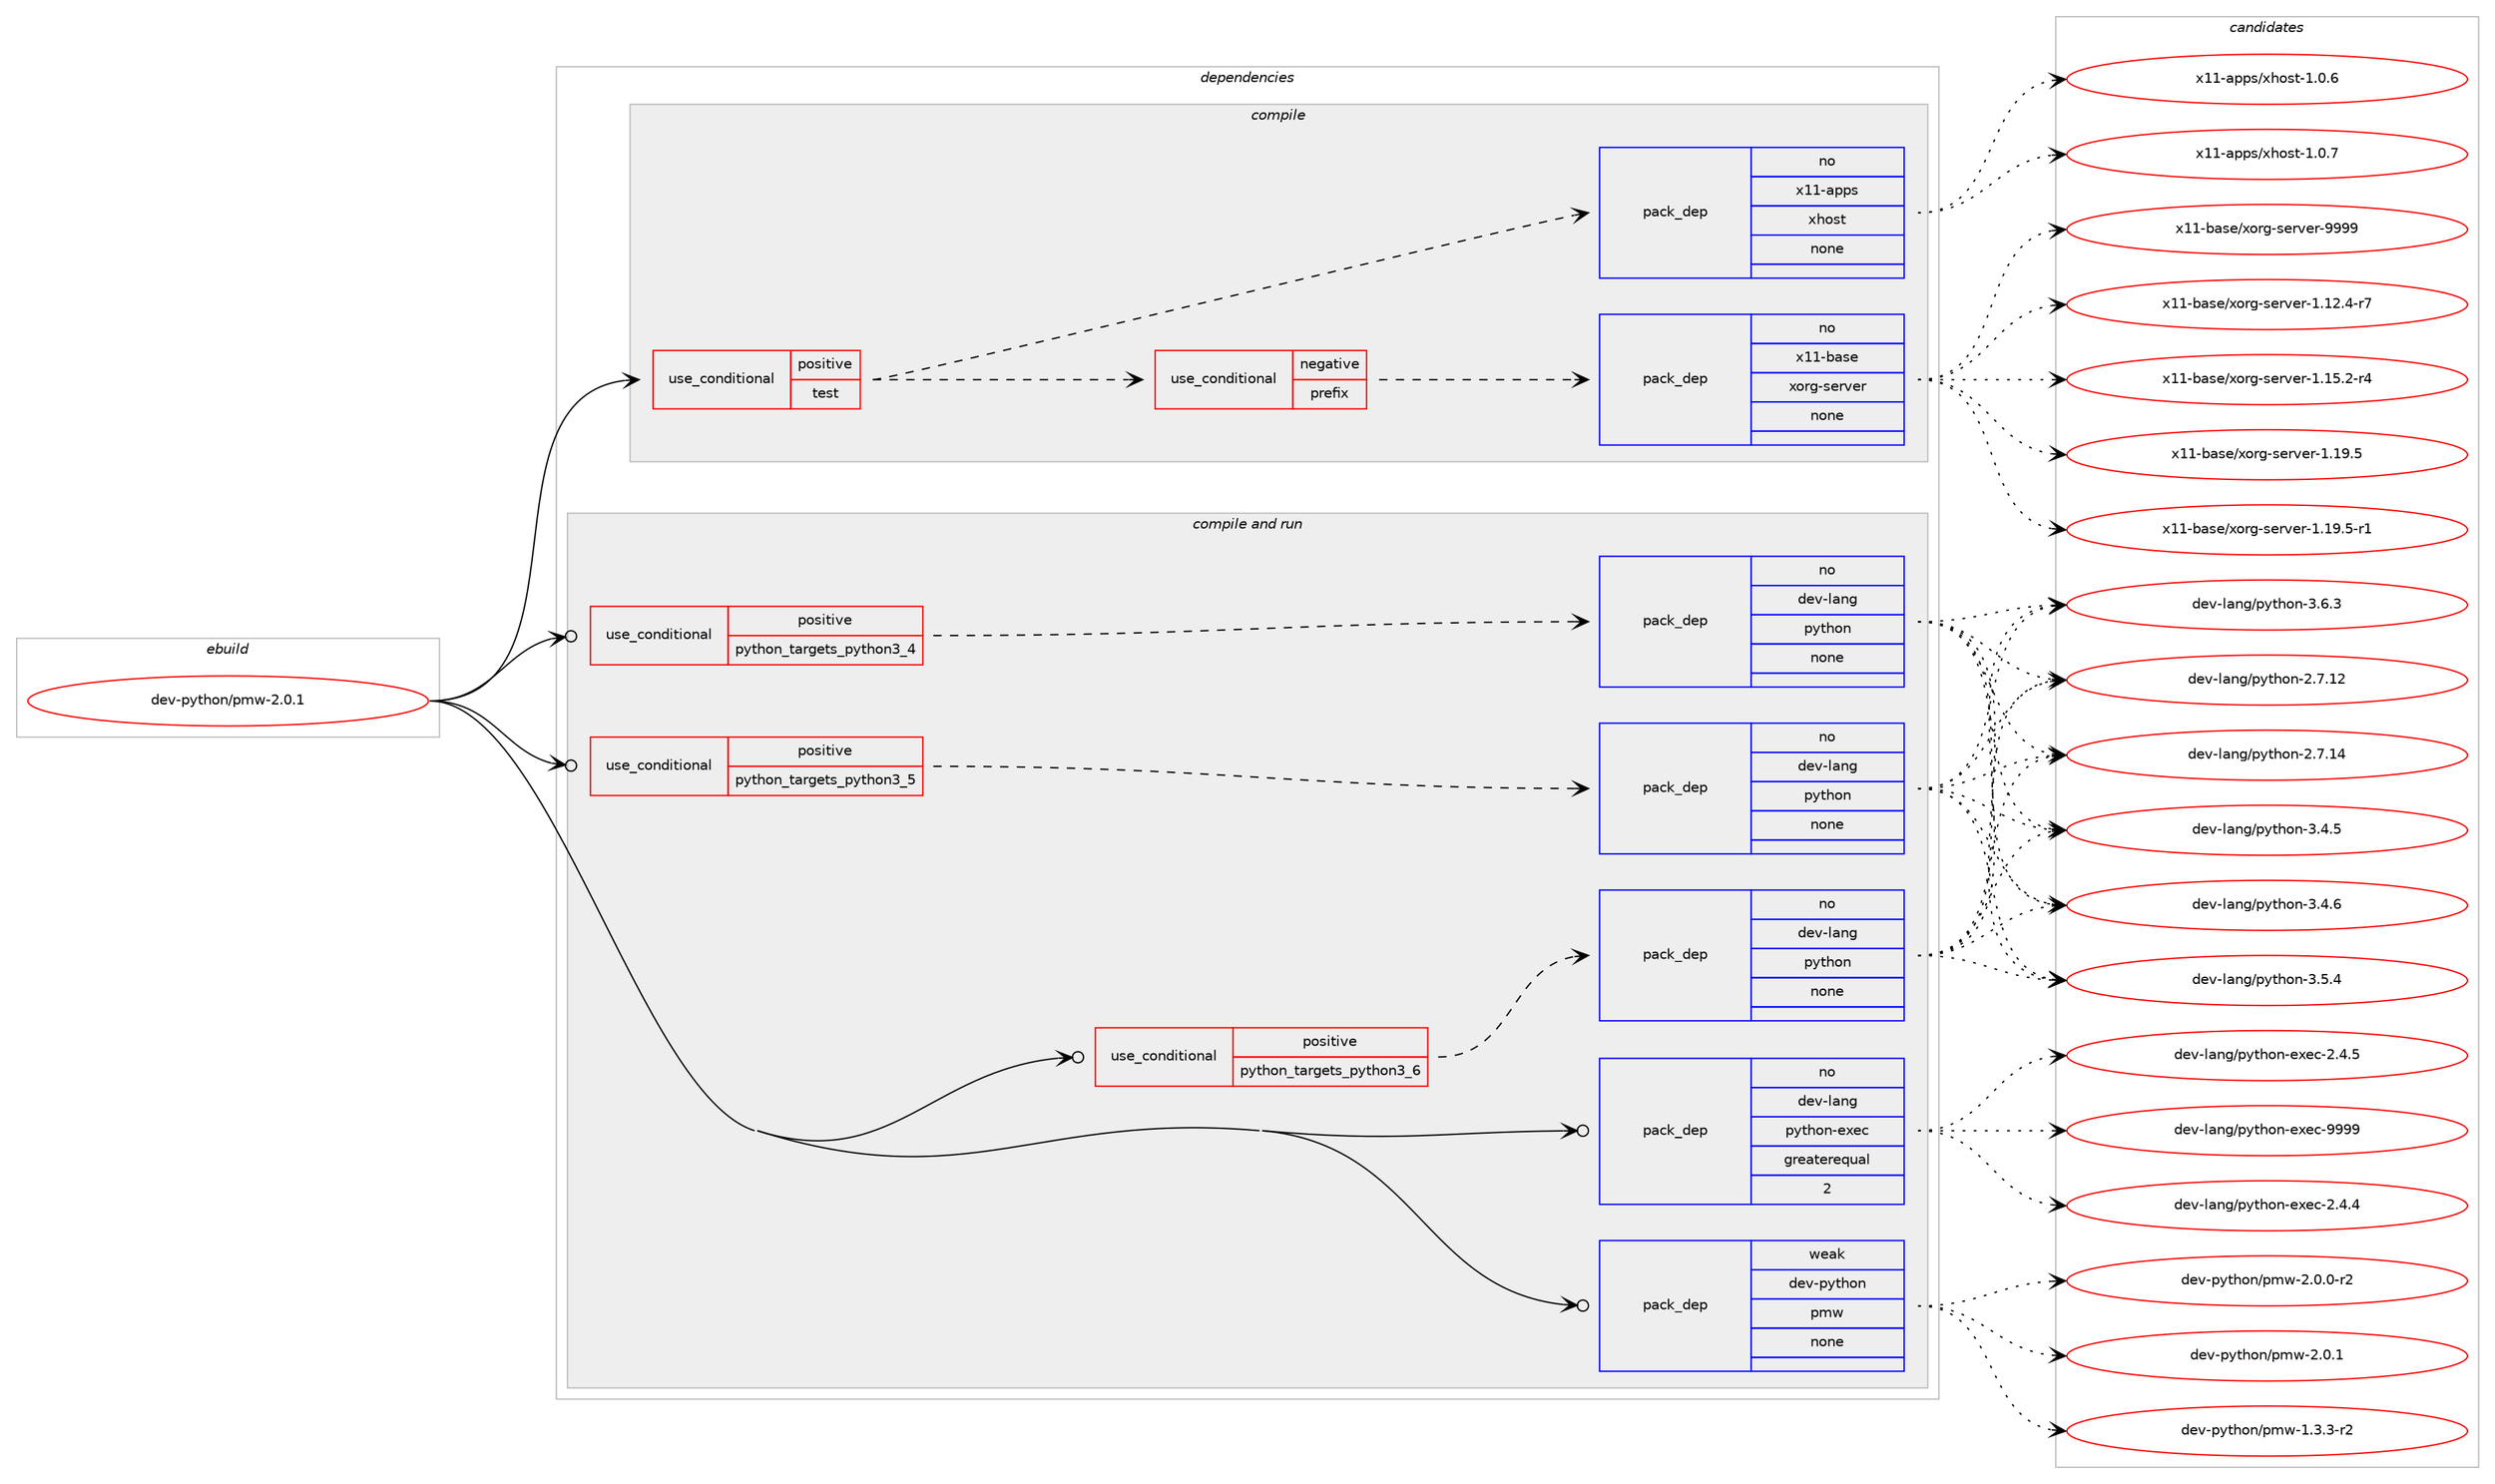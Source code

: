 digraph prolog {

# *************
# Graph options
# *************

newrank=true;
concentrate=true;
compound=true;
graph [rankdir=LR,fontname=Helvetica,fontsize=10,ranksep=1.5];#, ranksep=2.5, nodesep=0.2];
edge  [arrowhead=vee];
node  [fontname=Helvetica,fontsize=10];

# **********
# The ebuild
# **********

subgraph cluster_leftcol {
color=gray;
rank=same;
label=<<i>ebuild</i>>;
id [label="dev-python/pmw-2.0.1", color=red, width=4, href="../dev-python/pmw-2.0.1.svg"];
}

# ****************
# The dependencies
# ****************

subgraph cluster_midcol {
color=gray;
label=<<i>dependencies</i>>;
subgraph cluster_compile {
fillcolor="#eeeeee";
style=filled;
label=<<i>compile</i>>;
subgraph cond37440 {
dependency173588 [label=<<TABLE BORDER="0" CELLBORDER="1" CELLSPACING="0" CELLPADDING="4"><TR><TD ROWSPAN="3" CELLPADDING="10">use_conditional</TD></TR><TR><TD>positive</TD></TR><TR><TD>test</TD></TR></TABLE>>, shape=none, color=red];
subgraph cond37441 {
dependency173589 [label=<<TABLE BORDER="0" CELLBORDER="1" CELLSPACING="0" CELLPADDING="4"><TR><TD ROWSPAN="3" CELLPADDING="10">use_conditional</TD></TR><TR><TD>negative</TD></TR><TR><TD>prefix</TD></TR></TABLE>>, shape=none, color=red];
subgraph pack132241 {
dependency173590 [label=<<TABLE BORDER="0" CELLBORDER="1" CELLSPACING="0" CELLPADDING="4" WIDTH="220"><TR><TD ROWSPAN="6" CELLPADDING="30">pack_dep</TD></TR><TR><TD WIDTH="110">no</TD></TR><TR><TD>x11-base</TD></TR><TR><TD>xorg-server</TD></TR><TR><TD>none</TD></TR><TR><TD></TD></TR></TABLE>>, shape=none, color=blue];
}
dependency173589:e -> dependency173590:w [weight=20,style="dashed",arrowhead="vee"];
}
dependency173588:e -> dependency173589:w [weight=20,style="dashed",arrowhead="vee"];
subgraph pack132242 {
dependency173591 [label=<<TABLE BORDER="0" CELLBORDER="1" CELLSPACING="0" CELLPADDING="4" WIDTH="220"><TR><TD ROWSPAN="6" CELLPADDING="30">pack_dep</TD></TR><TR><TD WIDTH="110">no</TD></TR><TR><TD>x11-apps</TD></TR><TR><TD>xhost</TD></TR><TR><TD>none</TD></TR><TR><TD></TD></TR></TABLE>>, shape=none, color=blue];
}
dependency173588:e -> dependency173591:w [weight=20,style="dashed",arrowhead="vee"];
}
id:e -> dependency173588:w [weight=20,style="solid",arrowhead="vee"];
}
subgraph cluster_compileandrun {
fillcolor="#eeeeee";
style=filled;
label=<<i>compile and run</i>>;
subgraph cond37442 {
dependency173592 [label=<<TABLE BORDER="0" CELLBORDER="1" CELLSPACING="0" CELLPADDING="4"><TR><TD ROWSPAN="3" CELLPADDING="10">use_conditional</TD></TR><TR><TD>positive</TD></TR><TR><TD>python_targets_python3_4</TD></TR></TABLE>>, shape=none, color=red];
subgraph pack132243 {
dependency173593 [label=<<TABLE BORDER="0" CELLBORDER="1" CELLSPACING="0" CELLPADDING="4" WIDTH="220"><TR><TD ROWSPAN="6" CELLPADDING="30">pack_dep</TD></TR><TR><TD WIDTH="110">no</TD></TR><TR><TD>dev-lang</TD></TR><TR><TD>python</TD></TR><TR><TD>none</TD></TR><TR><TD></TD></TR></TABLE>>, shape=none, color=blue];
}
dependency173592:e -> dependency173593:w [weight=20,style="dashed",arrowhead="vee"];
}
id:e -> dependency173592:w [weight=20,style="solid",arrowhead="odotvee"];
subgraph cond37443 {
dependency173594 [label=<<TABLE BORDER="0" CELLBORDER="1" CELLSPACING="0" CELLPADDING="4"><TR><TD ROWSPAN="3" CELLPADDING="10">use_conditional</TD></TR><TR><TD>positive</TD></TR><TR><TD>python_targets_python3_5</TD></TR></TABLE>>, shape=none, color=red];
subgraph pack132244 {
dependency173595 [label=<<TABLE BORDER="0" CELLBORDER="1" CELLSPACING="0" CELLPADDING="4" WIDTH="220"><TR><TD ROWSPAN="6" CELLPADDING="30">pack_dep</TD></TR><TR><TD WIDTH="110">no</TD></TR><TR><TD>dev-lang</TD></TR><TR><TD>python</TD></TR><TR><TD>none</TD></TR><TR><TD></TD></TR></TABLE>>, shape=none, color=blue];
}
dependency173594:e -> dependency173595:w [weight=20,style="dashed",arrowhead="vee"];
}
id:e -> dependency173594:w [weight=20,style="solid",arrowhead="odotvee"];
subgraph cond37444 {
dependency173596 [label=<<TABLE BORDER="0" CELLBORDER="1" CELLSPACING="0" CELLPADDING="4"><TR><TD ROWSPAN="3" CELLPADDING="10">use_conditional</TD></TR><TR><TD>positive</TD></TR><TR><TD>python_targets_python3_6</TD></TR></TABLE>>, shape=none, color=red];
subgraph pack132245 {
dependency173597 [label=<<TABLE BORDER="0" CELLBORDER="1" CELLSPACING="0" CELLPADDING="4" WIDTH="220"><TR><TD ROWSPAN="6" CELLPADDING="30">pack_dep</TD></TR><TR><TD WIDTH="110">no</TD></TR><TR><TD>dev-lang</TD></TR><TR><TD>python</TD></TR><TR><TD>none</TD></TR><TR><TD></TD></TR></TABLE>>, shape=none, color=blue];
}
dependency173596:e -> dependency173597:w [weight=20,style="dashed",arrowhead="vee"];
}
id:e -> dependency173596:w [weight=20,style="solid",arrowhead="odotvee"];
subgraph pack132246 {
dependency173598 [label=<<TABLE BORDER="0" CELLBORDER="1" CELLSPACING="0" CELLPADDING="4" WIDTH="220"><TR><TD ROWSPAN="6" CELLPADDING="30">pack_dep</TD></TR><TR><TD WIDTH="110">no</TD></TR><TR><TD>dev-lang</TD></TR><TR><TD>python-exec</TD></TR><TR><TD>greaterequal</TD></TR><TR><TD>2</TD></TR></TABLE>>, shape=none, color=blue];
}
id:e -> dependency173598:w [weight=20,style="solid",arrowhead="odotvee"];
subgraph pack132247 {
dependency173599 [label=<<TABLE BORDER="0" CELLBORDER="1" CELLSPACING="0" CELLPADDING="4" WIDTH="220"><TR><TD ROWSPAN="6" CELLPADDING="30">pack_dep</TD></TR><TR><TD WIDTH="110">weak</TD></TR><TR><TD>dev-python</TD></TR><TR><TD>pmw</TD></TR><TR><TD>none</TD></TR><TR><TD></TD></TR></TABLE>>, shape=none, color=blue];
}
id:e -> dependency173599:w [weight=20,style="solid",arrowhead="odotvee"];
}
subgraph cluster_run {
fillcolor="#eeeeee";
style=filled;
label=<<i>run</i>>;
}
}

# **************
# The candidates
# **************

subgraph cluster_choices {
rank=same;
color=gray;
label=<<i>candidates</i>>;

subgraph choice132241 {
color=black;
nodesep=1;
choice12049494598971151014712011111410345115101114118101114454946495046524511455 [label="x11-base/xorg-server-1.12.4-r7", color=red, width=4,href="../x11-base/xorg-server-1.12.4-r7.svg"];
choice12049494598971151014712011111410345115101114118101114454946495346504511452 [label="x11-base/xorg-server-1.15.2-r4", color=red, width=4,href="../x11-base/xorg-server-1.15.2-r4.svg"];
choice1204949459897115101471201111141034511510111411810111445494649574653 [label="x11-base/xorg-server-1.19.5", color=red, width=4,href="../x11-base/xorg-server-1.19.5.svg"];
choice12049494598971151014712011111410345115101114118101114454946495746534511449 [label="x11-base/xorg-server-1.19.5-r1", color=red, width=4,href="../x11-base/xorg-server-1.19.5-r1.svg"];
choice120494945989711510147120111114103451151011141181011144557575757 [label="x11-base/xorg-server-9999", color=red, width=4,href="../x11-base/xorg-server-9999.svg"];
dependency173590:e -> choice12049494598971151014712011111410345115101114118101114454946495046524511455:w [style=dotted,weight="100"];
dependency173590:e -> choice12049494598971151014712011111410345115101114118101114454946495346504511452:w [style=dotted,weight="100"];
dependency173590:e -> choice1204949459897115101471201111141034511510111411810111445494649574653:w [style=dotted,weight="100"];
dependency173590:e -> choice12049494598971151014712011111410345115101114118101114454946495746534511449:w [style=dotted,weight="100"];
dependency173590:e -> choice120494945989711510147120111114103451151011141181011144557575757:w [style=dotted,weight="100"];
}
subgraph choice132242 {
color=black;
nodesep=1;
choice1204949459711211211547120104111115116454946484654 [label="x11-apps/xhost-1.0.6", color=red, width=4,href="../x11-apps/xhost-1.0.6.svg"];
choice1204949459711211211547120104111115116454946484655 [label="x11-apps/xhost-1.0.7", color=red, width=4,href="../x11-apps/xhost-1.0.7.svg"];
dependency173591:e -> choice1204949459711211211547120104111115116454946484654:w [style=dotted,weight="100"];
dependency173591:e -> choice1204949459711211211547120104111115116454946484655:w [style=dotted,weight="100"];
}
subgraph choice132243 {
color=black;
nodesep=1;
choice10010111845108971101034711212111610411111045504655464950 [label="dev-lang/python-2.7.12", color=red, width=4,href="../dev-lang/python-2.7.12.svg"];
choice10010111845108971101034711212111610411111045504655464952 [label="dev-lang/python-2.7.14", color=red, width=4,href="../dev-lang/python-2.7.14.svg"];
choice100101118451089711010347112121116104111110455146524653 [label="dev-lang/python-3.4.5", color=red, width=4,href="../dev-lang/python-3.4.5.svg"];
choice100101118451089711010347112121116104111110455146524654 [label="dev-lang/python-3.4.6", color=red, width=4,href="../dev-lang/python-3.4.6.svg"];
choice100101118451089711010347112121116104111110455146534652 [label="dev-lang/python-3.5.4", color=red, width=4,href="../dev-lang/python-3.5.4.svg"];
choice100101118451089711010347112121116104111110455146544651 [label="dev-lang/python-3.6.3", color=red, width=4,href="../dev-lang/python-3.6.3.svg"];
dependency173593:e -> choice10010111845108971101034711212111610411111045504655464950:w [style=dotted,weight="100"];
dependency173593:e -> choice10010111845108971101034711212111610411111045504655464952:w [style=dotted,weight="100"];
dependency173593:e -> choice100101118451089711010347112121116104111110455146524653:w [style=dotted,weight="100"];
dependency173593:e -> choice100101118451089711010347112121116104111110455146524654:w [style=dotted,weight="100"];
dependency173593:e -> choice100101118451089711010347112121116104111110455146534652:w [style=dotted,weight="100"];
dependency173593:e -> choice100101118451089711010347112121116104111110455146544651:w [style=dotted,weight="100"];
}
subgraph choice132244 {
color=black;
nodesep=1;
choice10010111845108971101034711212111610411111045504655464950 [label="dev-lang/python-2.7.12", color=red, width=4,href="../dev-lang/python-2.7.12.svg"];
choice10010111845108971101034711212111610411111045504655464952 [label="dev-lang/python-2.7.14", color=red, width=4,href="../dev-lang/python-2.7.14.svg"];
choice100101118451089711010347112121116104111110455146524653 [label="dev-lang/python-3.4.5", color=red, width=4,href="../dev-lang/python-3.4.5.svg"];
choice100101118451089711010347112121116104111110455146524654 [label="dev-lang/python-3.4.6", color=red, width=4,href="../dev-lang/python-3.4.6.svg"];
choice100101118451089711010347112121116104111110455146534652 [label="dev-lang/python-3.5.4", color=red, width=4,href="../dev-lang/python-3.5.4.svg"];
choice100101118451089711010347112121116104111110455146544651 [label="dev-lang/python-3.6.3", color=red, width=4,href="../dev-lang/python-3.6.3.svg"];
dependency173595:e -> choice10010111845108971101034711212111610411111045504655464950:w [style=dotted,weight="100"];
dependency173595:e -> choice10010111845108971101034711212111610411111045504655464952:w [style=dotted,weight="100"];
dependency173595:e -> choice100101118451089711010347112121116104111110455146524653:w [style=dotted,weight="100"];
dependency173595:e -> choice100101118451089711010347112121116104111110455146524654:w [style=dotted,weight="100"];
dependency173595:e -> choice100101118451089711010347112121116104111110455146534652:w [style=dotted,weight="100"];
dependency173595:e -> choice100101118451089711010347112121116104111110455146544651:w [style=dotted,weight="100"];
}
subgraph choice132245 {
color=black;
nodesep=1;
choice10010111845108971101034711212111610411111045504655464950 [label="dev-lang/python-2.7.12", color=red, width=4,href="../dev-lang/python-2.7.12.svg"];
choice10010111845108971101034711212111610411111045504655464952 [label="dev-lang/python-2.7.14", color=red, width=4,href="../dev-lang/python-2.7.14.svg"];
choice100101118451089711010347112121116104111110455146524653 [label="dev-lang/python-3.4.5", color=red, width=4,href="../dev-lang/python-3.4.5.svg"];
choice100101118451089711010347112121116104111110455146524654 [label="dev-lang/python-3.4.6", color=red, width=4,href="../dev-lang/python-3.4.6.svg"];
choice100101118451089711010347112121116104111110455146534652 [label="dev-lang/python-3.5.4", color=red, width=4,href="../dev-lang/python-3.5.4.svg"];
choice100101118451089711010347112121116104111110455146544651 [label="dev-lang/python-3.6.3", color=red, width=4,href="../dev-lang/python-3.6.3.svg"];
dependency173597:e -> choice10010111845108971101034711212111610411111045504655464950:w [style=dotted,weight="100"];
dependency173597:e -> choice10010111845108971101034711212111610411111045504655464952:w [style=dotted,weight="100"];
dependency173597:e -> choice100101118451089711010347112121116104111110455146524653:w [style=dotted,weight="100"];
dependency173597:e -> choice100101118451089711010347112121116104111110455146524654:w [style=dotted,weight="100"];
dependency173597:e -> choice100101118451089711010347112121116104111110455146534652:w [style=dotted,weight="100"];
dependency173597:e -> choice100101118451089711010347112121116104111110455146544651:w [style=dotted,weight="100"];
}
subgraph choice132246 {
color=black;
nodesep=1;
choice1001011184510897110103471121211161041111104510112010199455046524652 [label="dev-lang/python-exec-2.4.4", color=red, width=4,href="../dev-lang/python-exec-2.4.4.svg"];
choice1001011184510897110103471121211161041111104510112010199455046524653 [label="dev-lang/python-exec-2.4.5", color=red, width=4,href="../dev-lang/python-exec-2.4.5.svg"];
choice10010111845108971101034711212111610411111045101120101994557575757 [label="dev-lang/python-exec-9999", color=red, width=4,href="../dev-lang/python-exec-9999.svg"];
dependency173598:e -> choice1001011184510897110103471121211161041111104510112010199455046524652:w [style=dotted,weight="100"];
dependency173598:e -> choice1001011184510897110103471121211161041111104510112010199455046524653:w [style=dotted,weight="100"];
dependency173598:e -> choice10010111845108971101034711212111610411111045101120101994557575757:w [style=dotted,weight="100"];
}
subgraph choice132247 {
color=black;
nodesep=1;
choice10010111845112121116104111110471121091194549465146514511450 [label="dev-python/pmw-1.3.3-r2", color=red, width=4,href="../dev-python/pmw-1.3.3-r2.svg"];
choice10010111845112121116104111110471121091194550464846484511450 [label="dev-python/pmw-2.0.0-r2", color=red, width=4,href="../dev-python/pmw-2.0.0-r2.svg"];
choice1001011184511212111610411111047112109119455046484649 [label="dev-python/pmw-2.0.1", color=red, width=4,href="../dev-python/pmw-2.0.1.svg"];
dependency173599:e -> choice10010111845112121116104111110471121091194549465146514511450:w [style=dotted,weight="100"];
dependency173599:e -> choice10010111845112121116104111110471121091194550464846484511450:w [style=dotted,weight="100"];
dependency173599:e -> choice1001011184511212111610411111047112109119455046484649:w [style=dotted,weight="100"];
}
}

}
